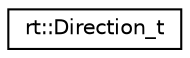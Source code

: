 digraph "Graphical Class Hierarchy"
{
 // LATEX_PDF_SIZE
  edge [fontname="Helvetica",fontsize="10",labelfontname="Helvetica",labelfontsize="10"];
  node [fontname="Helvetica",fontsize="10",shape=record];
  rankdir="LR";
  Node0 [label="rt::Direction_t",height=0.2,width=0.4,color="black", fillcolor="white", style="filled",URL="$structrt_1_1Direction__t.html",tooltip="Direction component."];
}
